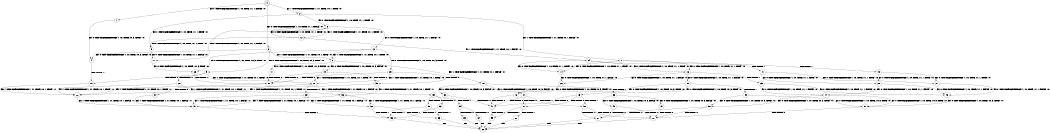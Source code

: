 digraph BCG {
size = "7, 10.5";
center = TRUE;
node [shape = circle];
0 [peripheries = 2];
0 -> 1 [label = "EX !0 !ATOMIC_EXCH_BRANCH (1, +0, TRUE, +1, 1, FALSE) !:0:"];
0 -> 2 [label = "EX !1 !ATOMIC_EXCH_BRANCH (1, +1, TRUE, +0, 1, TRUE) !:0:"];
0 -> 3 [label = "EX !0 !ATOMIC_EXCH_BRANCH (1, +0, TRUE, +1, 1, FALSE) !:0:"];
1 -> 4 [label = "EX !0 !ATOMIC_EXCH_BRANCH (1, +0, TRUE, +0, 3, TRUE) !:0:"];
2 -> 5 [label = "EX !0 !ATOMIC_EXCH_BRANCH (1, +0, TRUE, +1, 1, TRUE) !:0:"];
2 -> 6 [label = "EX !0 !ATOMIC_EXCH_BRANCH (1, +0, TRUE, +1, 1, TRUE) !:0:"];
2 -> 7 [label = "EX !1 !ATOMIC_EXCH_BRANCH (1, +1, TRUE, +0, 1, FALSE) !:0:"];
3 -> 4 [label = "EX !0 !ATOMIC_EXCH_BRANCH (1, +0, TRUE, +0, 3, TRUE) !:0:"];
3 -> 8 [label = "EX !1 !ATOMIC_EXCH_BRANCH (1, +1, TRUE, +0, 1, TRUE) !:0:"];
3 -> 9 [label = "EX !0 !ATOMIC_EXCH_BRANCH (1, +0, TRUE, +0, 3, TRUE) !:0:"];
4 -> 10 [label = "TERMINATE !0"];
5 -> 11 [label = "EX !0 !ATOMIC_EXCH_BRANCH (1, +0, TRUE, +1, 1, FALSE) !:0:"];
6 -> 11 [label = "EX !0 !ATOMIC_EXCH_BRANCH (1, +0, TRUE, +1, 1, FALSE) !:0:"];
6 -> 12 [label = "EX !1 !ATOMIC_EXCH_BRANCH (1, +1, TRUE, +0, 1, TRUE) !:0:"];
6 -> 13 [label = "EX !0 !ATOMIC_EXCH_BRANCH (1, +0, TRUE, +1, 1, FALSE) !:0:"];
7 -> 14 [label = "EX !0 !ATOMIC_EXCH_BRANCH (1, +0, TRUE, +1, 1, TRUE) !:0:"];
7 -> 15 [label = "TERMINATE !1"];
7 -> 16 [label = "EX !0 !ATOMIC_EXCH_BRANCH (1, +0, TRUE, +1, 1, TRUE) !:0:"];
8 -> 17 [label = "EX !0 !ATOMIC_EXCH_BRANCH (1, +0, TRUE, +0, 3, FALSE) !:0:"];
8 -> 18 [label = "EX !1 !ATOMIC_EXCH_BRANCH (1, +1, TRUE, +0, 1, FALSE) !:0:"];
8 -> 19 [label = "EX !0 !ATOMIC_EXCH_BRANCH (1, +0, TRUE, +0, 3, FALSE) !:0:"];
9 -> 10 [label = "TERMINATE !0"];
9 -> 20 [label = "TERMINATE !0"];
9 -> 21 [label = "EX !1 !ATOMIC_EXCH_BRANCH (1, +1, TRUE, +0, 1, TRUE) !:0:"];
10 -> 22 [label = "EX !1 !ATOMIC_EXCH_BRANCH (1, +1, TRUE, +0, 1, TRUE) !:1:"];
11 -> 23 [label = "EX !0 !ATOMIC_EXCH_BRANCH (1, +0, TRUE, +0, 3, TRUE) !:0:"];
12 -> 5 [label = "EX !0 !ATOMIC_EXCH_BRANCH (1, +0, TRUE, +1, 1, TRUE) !:0:"];
12 -> 24 [label = "EX !1 !ATOMIC_EXCH_BRANCH (1, +1, TRUE, +0, 1, FALSE) !:0:"];
12 -> 6 [label = "EX !0 !ATOMIC_EXCH_BRANCH (1, +0, TRUE, +1, 1, TRUE) !:0:"];
13 -> 23 [label = "EX !0 !ATOMIC_EXCH_BRANCH (1, +0, TRUE, +0, 3, TRUE) !:0:"];
13 -> 8 [label = "EX !1 !ATOMIC_EXCH_BRANCH (1, +1, TRUE, +0, 1, TRUE) !:0:"];
13 -> 25 [label = "EX !0 !ATOMIC_EXCH_BRANCH (1, +0, TRUE, +0, 3, TRUE) !:0:"];
14 -> 26 [label = "EX !0 !ATOMIC_EXCH_BRANCH (1, +0, TRUE, +1, 1, FALSE) !:0:"];
15 -> 27 [label = "EX !0 !ATOMIC_EXCH_BRANCH (1, +0, TRUE, +1, 1, TRUE) !:0:"];
15 -> 28 [label = "EX !0 !ATOMIC_EXCH_BRANCH (1, +0, TRUE, +1, 1, TRUE) !:0:"];
16 -> 26 [label = "EX !0 !ATOMIC_EXCH_BRANCH (1, +0, TRUE, +1, 1, FALSE) !:0:"];
16 -> 29 [label = "TERMINATE !1"];
16 -> 30 [label = "EX !0 !ATOMIC_EXCH_BRANCH (1, +0, TRUE, +1, 1, FALSE) !:0:"];
17 -> 31 [label = "TERMINATE !0"];
18 -> 32 [label = "EX !0 !ATOMIC_EXCH_BRANCH (1, +0, TRUE, +0, 3, FALSE) !:0:"];
18 -> 33 [label = "TERMINATE !1"];
18 -> 34 [label = "EX !0 !ATOMIC_EXCH_BRANCH (1, +0, TRUE, +0, 3, FALSE) !:0:"];
19 -> 31 [label = "TERMINATE !0"];
19 -> 35 [label = "TERMINATE !0"];
19 -> 21 [label = "EX !1 !ATOMIC_EXCH_BRANCH (1, +1, TRUE, +0, 1, TRUE) !:0:"];
20 -> 22 [label = "EX !1 !ATOMIC_EXCH_BRANCH (1, +1, TRUE, +0, 1, TRUE) !:1:"];
20 -> 36 [label = "EX !1 !ATOMIC_EXCH_BRANCH (1, +1, TRUE, +0, 1, TRUE) !:1:"];
21 -> 37 [label = "TERMINATE !0"];
21 -> 38 [label = "TERMINATE !0"];
21 -> 39 [label = "EX !1 !ATOMIC_EXCH_BRANCH (1, +1, TRUE, +0, 1, FALSE) !:0:"];
22 -> 40 [label = "EX !1 !ATOMIC_EXCH_BRANCH (1, +1, TRUE, +0, 1, FALSE) !:1:"];
23 -> 31 [label = "TERMINATE !0"];
24 -> 14 [label = "EX !0 !ATOMIC_EXCH_BRANCH (1, +0, TRUE, +1, 1, TRUE) !:0:"];
24 -> 41 [label = "TERMINATE !1"];
24 -> 16 [label = "EX !0 !ATOMIC_EXCH_BRANCH (1, +0, TRUE, +1, 1, TRUE) !:0:"];
25 -> 31 [label = "TERMINATE !0"];
25 -> 35 [label = "TERMINATE !0"];
25 -> 21 [label = "EX !1 !ATOMIC_EXCH_BRANCH (1, +1, TRUE, +0, 1, TRUE) !:0:"];
26 -> 42 [label = "EX !0 !ATOMIC_EXCH_BRANCH (1, +0, TRUE, +0, 3, TRUE) !:0:"];
27 -> 43 [label = "EX !0 !ATOMIC_EXCH_BRANCH (1, +0, TRUE, +1, 1, FALSE) !:0:"];
28 -> 43 [label = "EX !0 !ATOMIC_EXCH_BRANCH (1, +0, TRUE, +1, 1, FALSE) !:0:"];
28 -> 44 [label = "EX !0 !ATOMIC_EXCH_BRANCH (1, +0, TRUE, +1, 1, FALSE) !:0:"];
29 -> 43 [label = "EX !0 !ATOMIC_EXCH_BRANCH (1, +0, TRUE, +1, 1, FALSE) !:0:"];
29 -> 44 [label = "EX !0 !ATOMIC_EXCH_BRANCH (1, +0, TRUE, +1, 1, FALSE) !:0:"];
30 -> 42 [label = "EX !0 !ATOMIC_EXCH_BRANCH (1, +0, TRUE, +0, 3, TRUE) !:0:"];
30 -> 45 [label = "TERMINATE !1"];
30 -> 46 [label = "EX !0 !ATOMIC_EXCH_BRANCH (1, +0, TRUE, +0, 3, TRUE) !:0:"];
31 -> 22 [label = "EX !1 !ATOMIC_EXCH_BRANCH (1, +1, TRUE, +0, 1, TRUE) !:1:"];
32 -> 47 [label = "TERMINATE !0"];
33 -> 48 [label = "EX !0 !ATOMIC_EXCH_BRANCH (1, +0, TRUE, +0, 3, FALSE) !:0:"];
33 -> 49 [label = "EX !0 !ATOMIC_EXCH_BRANCH (1, +0, TRUE, +0, 3, FALSE) !:0:"];
34 -> 47 [label = "TERMINATE !0"];
34 -> 50 [label = "TERMINATE !1"];
34 -> 51 [label = "TERMINATE !0"];
35 -> 22 [label = "EX !1 !ATOMIC_EXCH_BRANCH (1, +1, TRUE, +0, 1, TRUE) !:1:"];
35 -> 36 [label = "EX !1 !ATOMIC_EXCH_BRANCH (1, +1, TRUE, +0, 1, TRUE) !:1:"];
36 -> 40 [label = "EX !1 !ATOMIC_EXCH_BRANCH (1, +1, TRUE, +0, 1, FALSE) !:1:"];
36 -> 52 [label = "EX !1 !ATOMIC_EXCH_BRANCH (1, +1, TRUE, +0, 1, FALSE) !:1:"];
37 -> 40 [label = "EX !1 !ATOMIC_EXCH_BRANCH (1, +1, TRUE, +0, 1, FALSE) !:1:"];
38 -> 40 [label = "EX !1 !ATOMIC_EXCH_BRANCH (1, +1, TRUE, +0, 1, FALSE) !:1:"];
38 -> 52 [label = "EX !1 !ATOMIC_EXCH_BRANCH (1, +1, TRUE, +0, 1, FALSE) !:1:"];
39 -> 53 [label = "TERMINATE !0"];
39 -> 54 [label = "TERMINATE !1"];
39 -> 55 [label = "TERMINATE !0"];
40 -> 56 [label = "TERMINATE !1"];
41 -> 27 [label = "EX !0 !ATOMIC_EXCH_BRANCH (1, +0, TRUE, +1, 1, TRUE) !:0:"];
41 -> 28 [label = "EX !0 !ATOMIC_EXCH_BRANCH (1, +0, TRUE, +1, 1, TRUE) !:0:"];
42 -> 47 [label = "TERMINATE !0"];
43 -> 57 [label = "EX !0 !ATOMIC_EXCH_BRANCH (1, +0, TRUE, +0, 3, TRUE) !:0:"];
44 -> 57 [label = "EX !0 !ATOMIC_EXCH_BRANCH (1, +0, TRUE, +0, 3, TRUE) !:0:"];
44 -> 58 [label = "EX !0 !ATOMIC_EXCH_BRANCH (1, +0, TRUE, +0, 3, TRUE) !:0:"];
45 -> 57 [label = "EX !0 !ATOMIC_EXCH_BRANCH (1, +0, TRUE, +0, 3, TRUE) !:0:"];
45 -> 58 [label = "EX !0 !ATOMIC_EXCH_BRANCH (1, +0, TRUE, +0, 3, TRUE) !:0:"];
46 -> 47 [label = "TERMINATE !0"];
46 -> 50 [label = "TERMINATE !1"];
46 -> 51 [label = "TERMINATE !0"];
47 -> 59 [label = "TERMINATE !1"];
48 -> 60 [label = "TERMINATE !0"];
49 -> 60 [label = "TERMINATE !0"];
49 -> 61 [label = "TERMINATE !0"];
50 -> 60 [label = "TERMINATE !0"];
50 -> 61 [label = "TERMINATE !0"];
51 -> 59 [label = "TERMINATE !1"];
51 -> 62 [label = "TERMINATE !1"];
52 -> 56 [label = "TERMINATE !1"];
52 -> 63 [label = "TERMINATE !1"];
53 -> 56 [label = "TERMINATE !1"];
54 -> 64 [label = "TERMINATE !0"];
54 -> 65 [label = "TERMINATE !0"];
55 -> 56 [label = "TERMINATE !1"];
55 -> 63 [label = "TERMINATE !1"];
56 -> 66 [label = "exit"];
57 -> 60 [label = "TERMINATE !0"];
58 -> 60 [label = "TERMINATE !0"];
58 -> 61 [label = "TERMINATE !0"];
59 -> 66 [label = "exit"];
60 -> 66 [label = "exit"];
61 -> 66 [label = "exit"];
62 -> 66 [label = "exit"];
63 -> 66 [label = "exit"];
64 -> 66 [label = "exit"];
65 -> 66 [label = "exit"];
}
